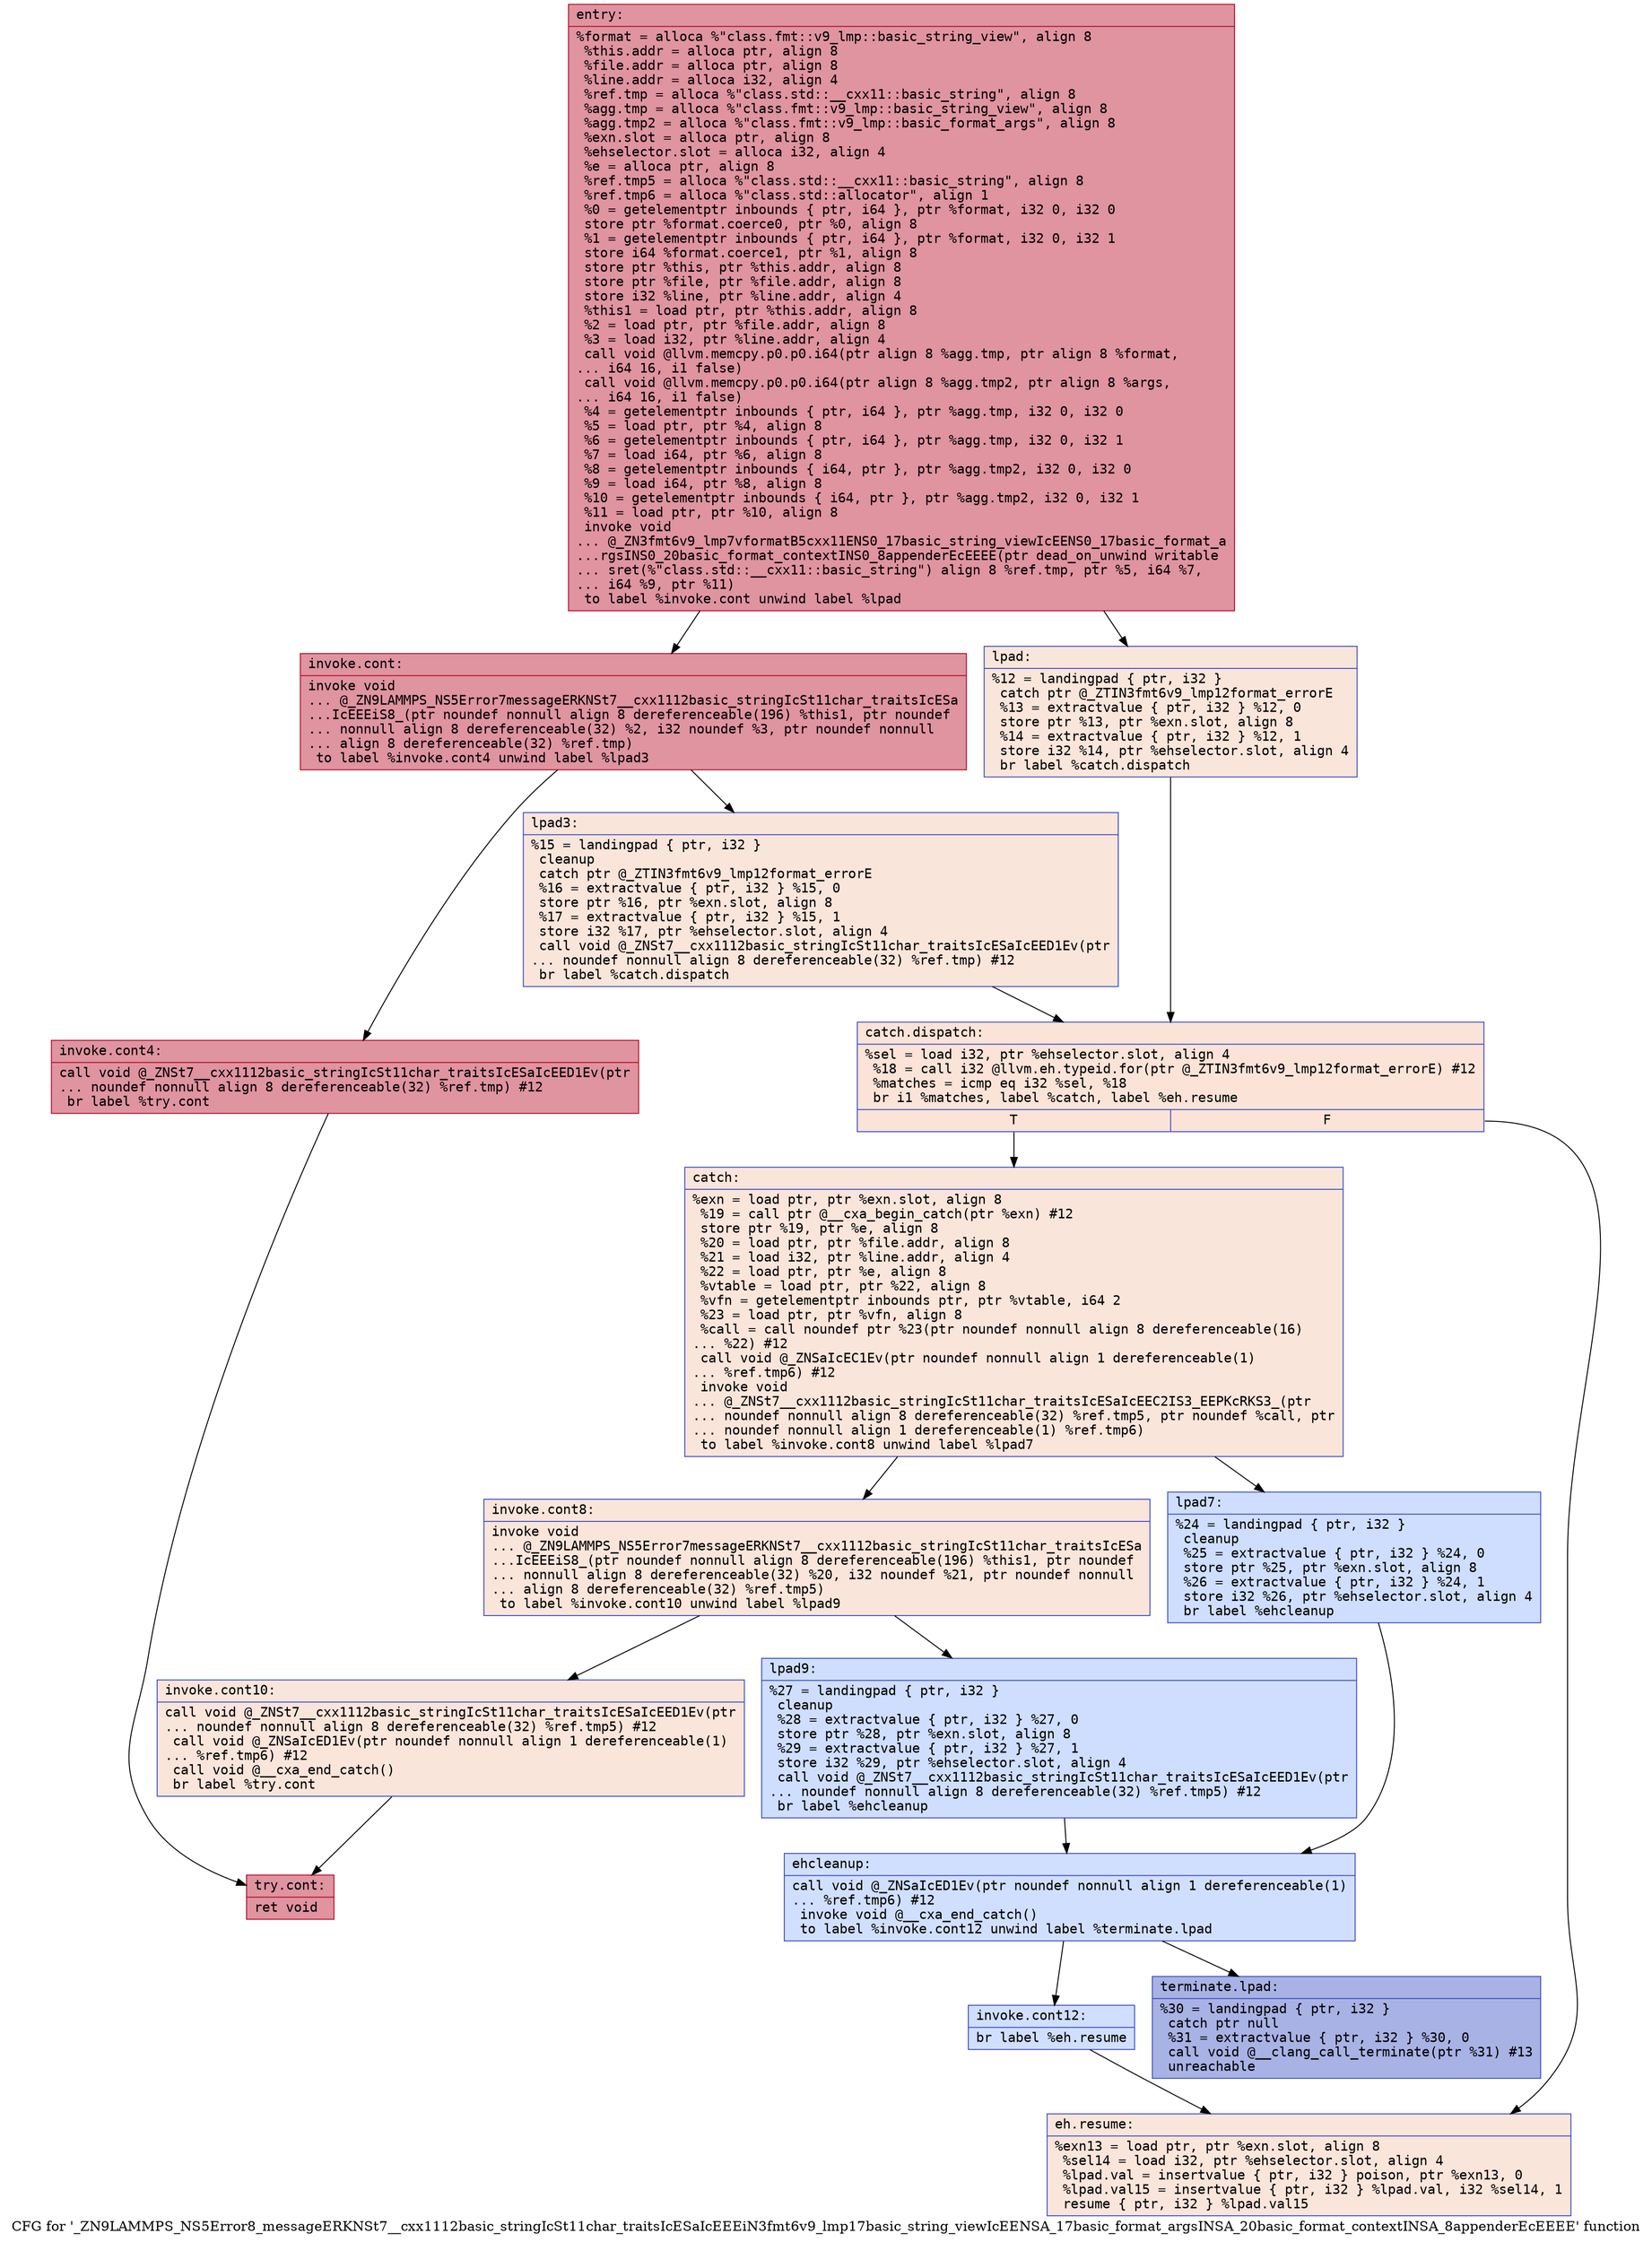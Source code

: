 digraph "CFG for '_ZN9LAMMPS_NS5Error8_messageERKNSt7__cxx1112basic_stringIcSt11char_traitsIcESaIcEEEiN3fmt6v9_lmp17basic_string_viewIcEENSA_17basic_format_argsINSA_20basic_format_contextINSA_8appenderEcEEEE' function" {
	label="CFG for '_ZN9LAMMPS_NS5Error8_messageERKNSt7__cxx1112basic_stringIcSt11char_traitsIcESaIcEEEiN3fmt6v9_lmp17basic_string_viewIcEENSA_17basic_format_argsINSA_20basic_format_contextINSA_8appenderEcEEEE' function";

	Node0x55d7752dd130 [shape=record,color="#b70d28ff", style=filled, fillcolor="#b70d2870" fontname="Courier",label="{entry:\l|  %format = alloca %\"class.fmt::v9_lmp::basic_string_view\", align 8\l  %this.addr = alloca ptr, align 8\l  %file.addr = alloca ptr, align 8\l  %line.addr = alloca i32, align 4\l  %ref.tmp = alloca %\"class.std::__cxx11::basic_string\", align 8\l  %agg.tmp = alloca %\"class.fmt::v9_lmp::basic_string_view\", align 8\l  %agg.tmp2 = alloca %\"class.fmt::v9_lmp::basic_format_args\", align 8\l  %exn.slot = alloca ptr, align 8\l  %ehselector.slot = alloca i32, align 4\l  %e = alloca ptr, align 8\l  %ref.tmp5 = alloca %\"class.std::__cxx11::basic_string\", align 8\l  %ref.tmp6 = alloca %\"class.std::allocator\", align 1\l  %0 = getelementptr inbounds \{ ptr, i64 \}, ptr %format, i32 0, i32 0\l  store ptr %format.coerce0, ptr %0, align 8\l  %1 = getelementptr inbounds \{ ptr, i64 \}, ptr %format, i32 0, i32 1\l  store i64 %format.coerce1, ptr %1, align 8\l  store ptr %this, ptr %this.addr, align 8\l  store ptr %file, ptr %file.addr, align 8\l  store i32 %line, ptr %line.addr, align 4\l  %this1 = load ptr, ptr %this.addr, align 8\l  %2 = load ptr, ptr %file.addr, align 8\l  %3 = load i32, ptr %line.addr, align 4\l  call void @llvm.memcpy.p0.p0.i64(ptr align 8 %agg.tmp, ptr align 8 %format,\l... i64 16, i1 false)\l  call void @llvm.memcpy.p0.p0.i64(ptr align 8 %agg.tmp2, ptr align 8 %args,\l... i64 16, i1 false)\l  %4 = getelementptr inbounds \{ ptr, i64 \}, ptr %agg.tmp, i32 0, i32 0\l  %5 = load ptr, ptr %4, align 8\l  %6 = getelementptr inbounds \{ ptr, i64 \}, ptr %agg.tmp, i32 0, i32 1\l  %7 = load i64, ptr %6, align 8\l  %8 = getelementptr inbounds \{ i64, ptr \}, ptr %agg.tmp2, i32 0, i32 0\l  %9 = load i64, ptr %8, align 8\l  %10 = getelementptr inbounds \{ i64, ptr \}, ptr %agg.tmp2, i32 0, i32 1\l  %11 = load ptr, ptr %10, align 8\l  invoke void\l... @_ZN3fmt6v9_lmp7vformatB5cxx11ENS0_17basic_string_viewIcEENS0_17basic_format_a\l...rgsINS0_20basic_format_contextINS0_8appenderEcEEEE(ptr dead_on_unwind writable\l... sret(%\"class.std::__cxx11::basic_string\") align 8 %ref.tmp, ptr %5, i64 %7,\l... i64 %9, ptr %11)\l          to label %invoke.cont unwind label %lpad\l}"];
	Node0x55d7752dd130 -> Node0x55d7752dedf0[tooltip="entry -> invoke.cont\nProbability 100.00%" ];
	Node0x55d7752dd130 -> Node0x55d7752dee40[tooltip="entry -> lpad\nProbability 0.00%" ];
	Node0x55d7752dedf0 [shape=record,color="#b70d28ff", style=filled, fillcolor="#b70d2870" fontname="Courier",label="{invoke.cont:\l|  invoke void\l... @_ZN9LAMMPS_NS5Error7messageERKNSt7__cxx1112basic_stringIcSt11char_traitsIcESa\l...IcEEEiS8_(ptr noundef nonnull align 8 dereferenceable(196) %this1, ptr noundef\l... nonnull align 8 dereferenceable(32) %2, i32 noundef %3, ptr noundef nonnull\l... align 8 dereferenceable(32) %ref.tmp)\l          to label %invoke.cont4 unwind label %lpad3\l}"];
	Node0x55d7752dedf0 -> Node0x55d7752df0f0[tooltip="invoke.cont -> invoke.cont4\nProbability 100.00%" ];
	Node0x55d7752dedf0 -> Node0x55d7752df140[tooltip="invoke.cont -> lpad3\nProbability 0.00%" ];
	Node0x55d7752df0f0 [shape=record,color="#b70d28ff", style=filled, fillcolor="#b70d2870" fontname="Courier",label="{invoke.cont4:\l|  call void @_ZNSt7__cxx1112basic_stringIcSt11char_traitsIcESaIcEED1Ev(ptr\l... noundef nonnull align 8 dereferenceable(32) %ref.tmp) #12\l  br label %try.cont\l}"];
	Node0x55d7752df0f0 -> Node0x55d7752df430[tooltip="invoke.cont4 -> try.cont\nProbability 100.00%" ];
	Node0x55d7752dee40 [shape=record,color="#3d50c3ff", style=filled, fillcolor="#f4c5ad70" fontname="Courier",label="{lpad:\l|  %12 = landingpad \{ ptr, i32 \}\l          catch ptr @_ZTIN3fmt6v9_lmp12format_errorE\l  %13 = extractvalue \{ ptr, i32 \} %12, 0\l  store ptr %13, ptr %exn.slot, align 8\l  %14 = extractvalue \{ ptr, i32 \} %12, 1\l  store i32 %14, ptr %ehselector.slot, align 4\l  br label %catch.dispatch\l}"];
	Node0x55d7752dee40 -> Node0x55d7752dda50[tooltip="lpad -> catch.dispatch\nProbability 100.00%" ];
	Node0x55d7752df140 [shape=record,color="#3d50c3ff", style=filled, fillcolor="#f4c5ad70" fontname="Courier",label="{lpad3:\l|  %15 = landingpad \{ ptr, i32 \}\l          cleanup\l          catch ptr @_ZTIN3fmt6v9_lmp12format_errorE\l  %16 = extractvalue \{ ptr, i32 \} %15, 0\l  store ptr %16, ptr %exn.slot, align 8\l  %17 = extractvalue \{ ptr, i32 \} %15, 1\l  store i32 %17, ptr %ehselector.slot, align 4\l  call void @_ZNSt7__cxx1112basic_stringIcSt11char_traitsIcESaIcEED1Ev(ptr\l... noundef nonnull align 8 dereferenceable(32) %ref.tmp) #12\l  br label %catch.dispatch\l}"];
	Node0x55d7752df140 -> Node0x55d7752dda50[tooltip="lpad3 -> catch.dispatch\nProbability 100.00%" ];
	Node0x55d7752dda50 [shape=record,color="#3d50c3ff", style=filled, fillcolor="#f6bfa670" fontname="Courier",label="{catch.dispatch:\l|  %sel = load i32, ptr %ehselector.slot, align 4\l  %18 = call i32 @llvm.eh.typeid.for(ptr @_ZTIN3fmt6v9_lmp12format_errorE) #12\l  %matches = icmp eq i32 %sel, %18\l  br i1 %matches, label %catch, label %eh.resume\l|{<s0>T|<s1>F}}"];
	Node0x55d7752dda50:s0 -> Node0x55d7752e00e0[tooltip="catch.dispatch -> catch\nProbability 50.00%" ];
	Node0x55d7752dda50:s1 -> Node0x55d7752e0150[tooltip="catch.dispatch -> eh.resume\nProbability 50.00%" ];
	Node0x55d7752e00e0 [shape=record,color="#3d50c3ff", style=filled, fillcolor="#f4c5ad70" fontname="Courier",label="{catch:\l|  %exn = load ptr, ptr %exn.slot, align 8\l  %19 = call ptr @__cxa_begin_catch(ptr %exn) #12\l  store ptr %19, ptr %e, align 8\l  %20 = load ptr, ptr %file.addr, align 8\l  %21 = load i32, ptr %line.addr, align 4\l  %22 = load ptr, ptr %e, align 8\l  %vtable = load ptr, ptr %22, align 8\l  %vfn = getelementptr inbounds ptr, ptr %vtable, i64 2\l  %23 = load ptr, ptr %vfn, align 8\l  %call = call noundef ptr %23(ptr noundef nonnull align 8 dereferenceable(16)\l... %22) #12\l  call void @_ZNSaIcEC1Ev(ptr noundef nonnull align 1 dereferenceable(1)\l... %ref.tmp6) #12\l  invoke void\l... @_ZNSt7__cxx1112basic_stringIcSt11char_traitsIcESaIcEEC2IS3_EEPKcRKS3_(ptr\l... noundef nonnull align 8 dereferenceable(32) %ref.tmp5, ptr noundef %call, ptr\l... noundef nonnull align 1 dereferenceable(1) %ref.tmp6)\l          to label %invoke.cont8 unwind label %lpad7\l}"];
	Node0x55d7752e00e0 -> Node0x55d7752e0ab0[tooltip="catch -> invoke.cont8\nProbability 100.00%" ];
	Node0x55d7752e00e0 -> Node0x55d7752e0b00[tooltip="catch -> lpad7\nProbability 0.00%" ];
	Node0x55d7752e0ab0 [shape=record,color="#3d50c3ff", style=filled, fillcolor="#f4c5ad70" fontname="Courier",label="{invoke.cont8:\l|  invoke void\l... @_ZN9LAMMPS_NS5Error7messageERKNSt7__cxx1112basic_stringIcSt11char_traitsIcESa\l...IcEEEiS8_(ptr noundef nonnull align 8 dereferenceable(196) %this1, ptr noundef\l... nonnull align 8 dereferenceable(32) %20, i32 noundef %21, ptr noundef nonnull\l... align 8 dereferenceable(32) %ref.tmp5)\l          to label %invoke.cont10 unwind label %lpad9\l}"];
	Node0x55d7752e0ab0 -> Node0x55d7752e0a60[tooltip="invoke.cont8 -> invoke.cont10\nProbability 100.00%" ];
	Node0x55d7752e0ab0 -> Node0x55d7752e0dc0[tooltip="invoke.cont8 -> lpad9\nProbability 0.00%" ];
	Node0x55d7752e0a60 [shape=record,color="#3d50c3ff", style=filled, fillcolor="#f4c5ad70" fontname="Courier",label="{invoke.cont10:\l|  call void @_ZNSt7__cxx1112basic_stringIcSt11char_traitsIcESaIcEED1Ev(ptr\l... noundef nonnull align 8 dereferenceable(32) %ref.tmp5) #12\l  call void @_ZNSaIcED1Ev(ptr noundef nonnull align 1 dereferenceable(1)\l... %ref.tmp6) #12\l  call void @__cxa_end_catch()\l  br label %try.cont\l}"];
	Node0x55d7752e0a60 -> Node0x55d7752df430[tooltip="invoke.cont10 -> try.cont\nProbability 100.00%" ];
	Node0x55d7752df430 [shape=record,color="#b70d28ff", style=filled, fillcolor="#b70d2870" fontname="Courier",label="{try.cont:\l|  ret void\l}"];
	Node0x55d7752e0b00 [shape=record,color="#3d50c3ff", style=filled, fillcolor="#93b5fe70" fontname="Courier",label="{lpad7:\l|  %24 = landingpad \{ ptr, i32 \}\l          cleanup\l  %25 = extractvalue \{ ptr, i32 \} %24, 0\l  store ptr %25, ptr %exn.slot, align 8\l  %26 = extractvalue \{ ptr, i32 \} %24, 1\l  store i32 %26, ptr %ehselector.slot, align 4\l  br label %ehcleanup\l}"];
	Node0x55d7752e0b00 -> Node0x55d7752e16a0[tooltip="lpad7 -> ehcleanup\nProbability 100.00%" ];
	Node0x55d7752e0dc0 [shape=record,color="#3d50c3ff", style=filled, fillcolor="#93b5fe70" fontname="Courier",label="{lpad9:\l|  %27 = landingpad \{ ptr, i32 \}\l          cleanup\l  %28 = extractvalue \{ ptr, i32 \} %27, 0\l  store ptr %28, ptr %exn.slot, align 8\l  %29 = extractvalue \{ ptr, i32 \} %27, 1\l  store i32 %29, ptr %ehselector.slot, align 4\l  call void @_ZNSt7__cxx1112basic_stringIcSt11char_traitsIcESaIcEED1Ev(ptr\l... noundef nonnull align 8 dereferenceable(32) %ref.tmp5) #12\l  br label %ehcleanup\l}"];
	Node0x55d7752e0dc0 -> Node0x55d7752e16a0[tooltip="lpad9 -> ehcleanup\nProbability 100.00%" ];
	Node0x55d7752e16a0 [shape=record,color="#3d50c3ff", style=filled, fillcolor="#96b7ff70" fontname="Courier",label="{ehcleanup:\l|  call void @_ZNSaIcED1Ev(ptr noundef nonnull align 1 dereferenceable(1)\l... %ref.tmp6) #12\l  invoke void @__cxa_end_catch()\l          to label %invoke.cont12 unwind label %terminate.lpad\l}"];
	Node0x55d7752e16a0 -> Node0x55d7752e1cc0[tooltip="ehcleanup -> invoke.cont12\nProbability 100.00%" ];
	Node0x55d7752e16a0 -> Node0x55d7752e1d10[tooltip="ehcleanup -> terminate.lpad\nProbability 0.00%" ];
	Node0x55d7752e1cc0 [shape=record,color="#3d50c3ff", style=filled, fillcolor="#96b7ff70" fontname="Courier",label="{invoke.cont12:\l|  br label %eh.resume\l}"];
	Node0x55d7752e1cc0 -> Node0x55d7752e0150[tooltip="invoke.cont12 -> eh.resume\nProbability 100.00%" ];
	Node0x55d7752e0150 [shape=record,color="#3d50c3ff", style=filled, fillcolor="#f4c5ad70" fontname="Courier",label="{eh.resume:\l|  %exn13 = load ptr, ptr %exn.slot, align 8\l  %sel14 = load i32, ptr %ehselector.slot, align 4\l  %lpad.val = insertvalue \{ ptr, i32 \} poison, ptr %exn13, 0\l  %lpad.val15 = insertvalue \{ ptr, i32 \} %lpad.val, i32 %sel14, 1\l  resume \{ ptr, i32 \} %lpad.val15\l}"];
	Node0x55d7752e1d10 [shape=record,color="#3d50c3ff", style=filled, fillcolor="#3d50c370" fontname="Courier",label="{terminate.lpad:\l|  %30 = landingpad \{ ptr, i32 \}\l          catch ptr null\l  %31 = extractvalue \{ ptr, i32 \} %30, 0\l  call void @__clang_call_terminate(ptr %31) #13\l  unreachable\l}"];
}
